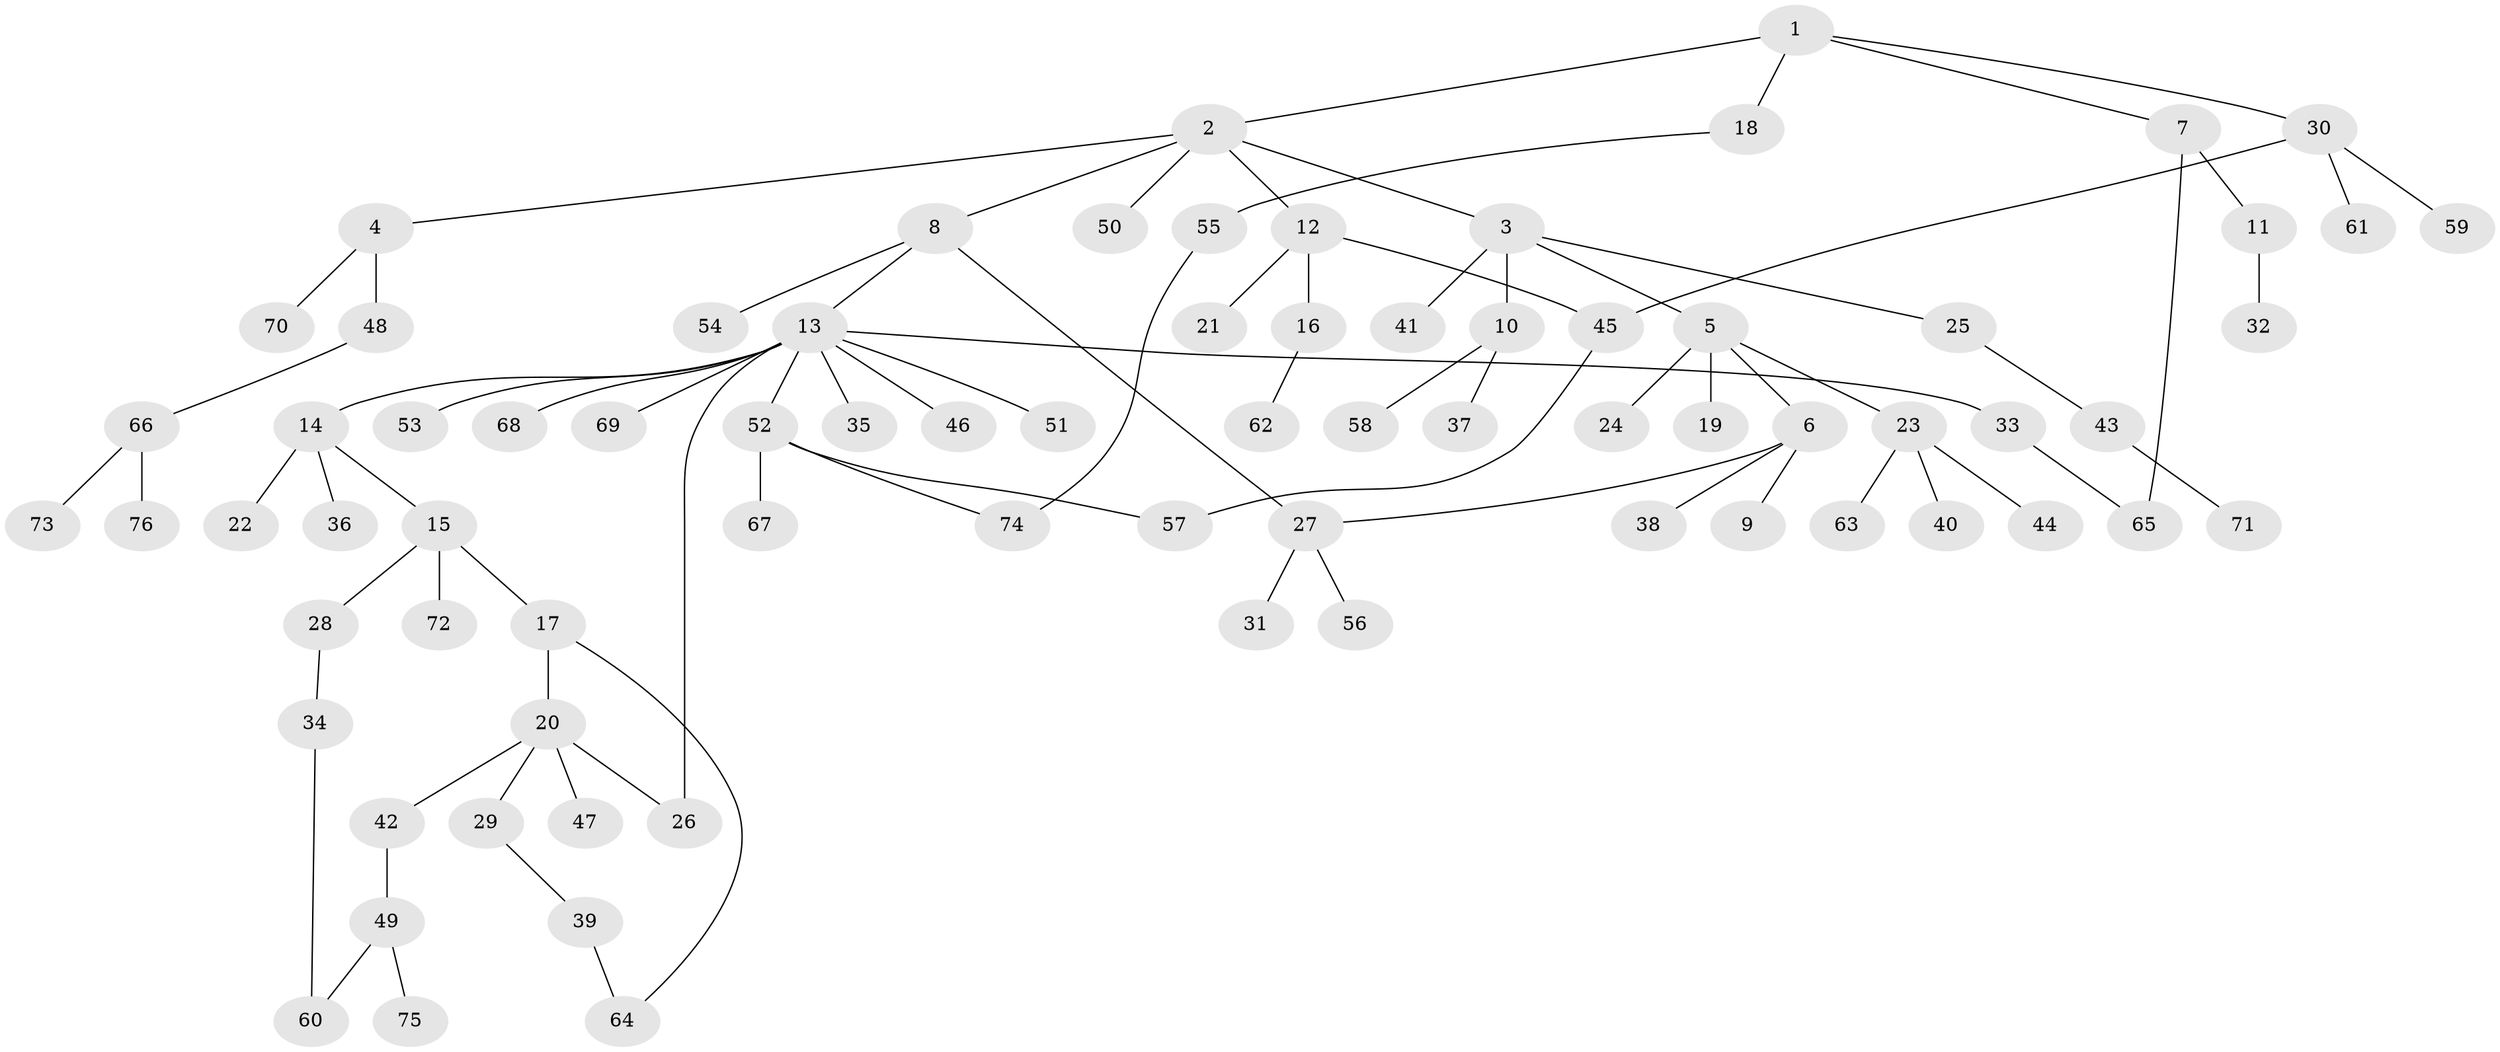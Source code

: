 // Generated by graph-tools (version 1.1) at 2025/41/03/09/25 04:41:51]
// undirected, 76 vertices, 83 edges
graph export_dot {
graph [start="1"]
  node [color=gray90,style=filled];
  1;
  2;
  3;
  4;
  5;
  6;
  7;
  8;
  9;
  10;
  11;
  12;
  13;
  14;
  15;
  16;
  17;
  18;
  19;
  20;
  21;
  22;
  23;
  24;
  25;
  26;
  27;
  28;
  29;
  30;
  31;
  32;
  33;
  34;
  35;
  36;
  37;
  38;
  39;
  40;
  41;
  42;
  43;
  44;
  45;
  46;
  47;
  48;
  49;
  50;
  51;
  52;
  53;
  54;
  55;
  56;
  57;
  58;
  59;
  60;
  61;
  62;
  63;
  64;
  65;
  66;
  67;
  68;
  69;
  70;
  71;
  72;
  73;
  74;
  75;
  76;
  1 -- 2;
  1 -- 7;
  1 -- 18;
  1 -- 30;
  2 -- 3;
  2 -- 4;
  2 -- 8;
  2 -- 12;
  2 -- 50;
  3 -- 5;
  3 -- 10;
  3 -- 25;
  3 -- 41;
  4 -- 48;
  4 -- 70;
  5 -- 6;
  5 -- 19;
  5 -- 23;
  5 -- 24;
  6 -- 9;
  6 -- 38;
  6 -- 27;
  7 -- 11;
  7 -- 65;
  8 -- 13;
  8 -- 27;
  8 -- 54;
  10 -- 37;
  10 -- 58;
  11 -- 32;
  12 -- 16;
  12 -- 21;
  12 -- 45;
  13 -- 14;
  13 -- 33;
  13 -- 35;
  13 -- 46;
  13 -- 51;
  13 -- 52;
  13 -- 53;
  13 -- 68;
  13 -- 69;
  13 -- 26;
  14 -- 15;
  14 -- 22;
  14 -- 36;
  15 -- 17;
  15 -- 28;
  15 -- 72;
  16 -- 62;
  17 -- 20;
  17 -- 64;
  18 -- 55;
  20 -- 26;
  20 -- 29;
  20 -- 42;
  20 -- 47;
  23 -- 40;
  23 -- 44;
  23 -- 63;
  25 -- 43;
  27 -- 31;
  27 -- 56;
  28 -- 34;
  29 -- 39;
  30 -- 45;
  30 -- 59;
  30 -- 61;
  33 -- 65;
  34 -- 60;
  39 -- 64;
  42 -- 49;
  43 -- 71;
  45 -- 57;
  48 -- 66;
  49 -- 60;
  49 -- 75;
  52 -- 67;
  52 -- 74;
  52 -- 57;
  55 -- 74;
  66 -- 73;
  66 -- 76;
}
